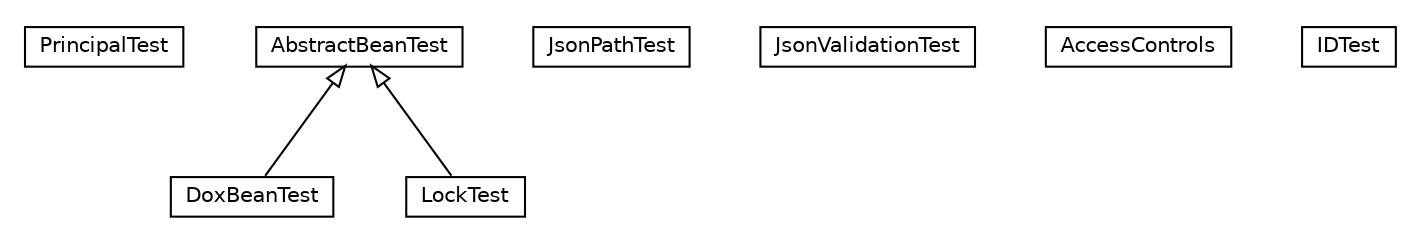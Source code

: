 #!/usr/local/bin/dot
#
# Class diagram 
# Generated by UMLGraph version R5_6-24-gf6e263 (http://www.umlgraph.org/)
#

digraph G {
	edge [fontname="Helvetica",fontsize=10,labelfontname="Helvetica",labelfontsize=10];
	node [fontname="Helvetica",fontsize=10,shape=plaintext];
	nodesep=0.25;
	ranksep=0.5;
	// net.trajano.doxdb.sample.test.PrincipalTest
	c0 [label=<<table title="net.trajano.doxdb.sample.test.PrincipalTest" border="0" cellborder="1" cellspacing="0" cellpadding="2" port="p" href="./PrincipalTest.html">
		<tr><td><table border="0" cellspacing="0" cellpadding="1">
<tr><td align="center" balign="center"> PrincipalTest </td></tr>
		</table></td></tr>
		</table>>, URL="./PrincipalTest.html", fontname="Helvetica", fontcolor="black", fontsize=10.0];
	// net.trajano.doxdb.sample.test.AbstractBeanTest
	c1 [label=<<table title="net.trajano.doxdb.sample.test.AbstractBeanTest" border="0" cellborder="1" cellspacing="0" cellpadding="2" port="p" href="./AbstractBeanTest.html">
		<tr><td><table border="0" cellspacing="0" cellpadding="1">
<tr><td align="center" balign="center"> AbstractBeanTest </td></tr>
		</table></td></tr>
		</table>>, URL="./AbstractBeanTest.html", fontname="Helvetica", fontcolor="black", fontsize=10.0];
	// net.trajano.doxdb.sample.test.JsonPathTest
	c2 [label=<<table title="net.trajano.doxdb.sample.test.JsonPathTest" border="0" cellborder="1" cellspacing="0" cellpadding="2" port="p" href="./JsonPathTest.html">
		<tr><td><table border="0" cellspacing="0" cellpadding="1">
<tr><td align="center" balign="center"> JsonPathTest </td></tr>
		</table></td></tr>
		</table>>, URL="./JsonPathTest.html", fontname="Helvetica", fontcolor="black", fontsize=10.0];
	// net.trajano.doxdb.sample.test.JsonValidationTest
	c3 [label=<<table title="net.trajano.doxdb.sample.test.JsonValidationTest" border="0" cellborder="1" cellspacing="0" cellpadding="2" port="p" href="./JsonValidationTest.html">
		<tr><td><table border="0" cellspacing="0" cellpadding="1">
<tr><td align="center" balign="center"> JsonValidationTest </td></tr>
		</table></td></tr>
		</table>>, URL="./JsonValidationTest.html", fontname="Helvetica", fontcolor="black", fontsize=10.0];
	// net.trajano.doxdb.sample.test.DoxBeanTest
	c4 [label=<<table title="net.trajano.doxdb.sample.test.DoxBeanTest" border="0" cellborder="1" cellspacing="0" cellpadding="2" port="p" href="./DoxBeanTest.html">
		<tr><td><table border="0" cellspacing="0" cellpadding="1">
<tr><td align="center" balign="center"> DoxBeanTest </td></tr>
		</table></td></tr>
		</table>>, URL="./DoxBeanTest.html", fontname="Helvetica", fontcolor="black", fontsize=10.0];
	// net.trajano.doxdb.sample.test.AccessControls
	c5 [label=<<table title="net.trajano.doxdb.sample.test.AccessControls" border="0" cellborder="1" cellspacing="0" cellpadding="2" port="p" href="./AccessControls.html">
		<tr><td><table border="0" cellspacing="0" cellpadding="1">
<tr><td align="center" balign="center"> AccessControls </td></tr>
		</table></td></tr>
		</table>>, URL="./AccessControls.html", fontname="Helvetica", fontcolor="black", fontsize=10.0];
	// net.trajano.doxdb.sample.test.LockTest
	c6 [label=<<table title="net.trajano.doxdb.sample.test.LockTest" border="0" cellborder="1" cellspacing="0" cellpadding="2" port="p" href="./LockTest.html">
		<tr><td><table border="0" cellspacing="0" cellpadding="1">
<tr><td align="center" balign="center"> LockTest </td></tr>
		</table></td></tr>
		</table>>, URL="./LockTest.html", fontname="Helvetica", fontcolor="black", fontsize=10.0];
	// net.trajano.doxdb.sample.test.IDTest
	c7 [label=<<table title="net.trajano.doxdb.sample.test.IDTest" border="0" cellborder="1" cellspacing="0" cellpadding="2" port="p" href="./IDTest.html">
		<tr><td><table border="0" cellspacing="0" cellpadding="1">
<tr><td align="center" balign="center"> IDTest </td></tr>
		</table></td></tr>
		</table>>, URL="./IDTest.html", fontname="Helvetica", fontcolor="black", fontsize=10.0];
	//net.trajano.doxdb.sample.test.DoxBeanTest extends net.trajano.doxdb.sample.test.AbstractBeanTest
	c1:p -> c4:p [dir=back,arrowtail=empty];
	//net.trajano.doxdb.sample.test.LockTest extends net.trajano.doxdb.sample.test.AbstractBeanTest
	c1:p -> c6:p [dir=back,arrowtail=empty];
}

